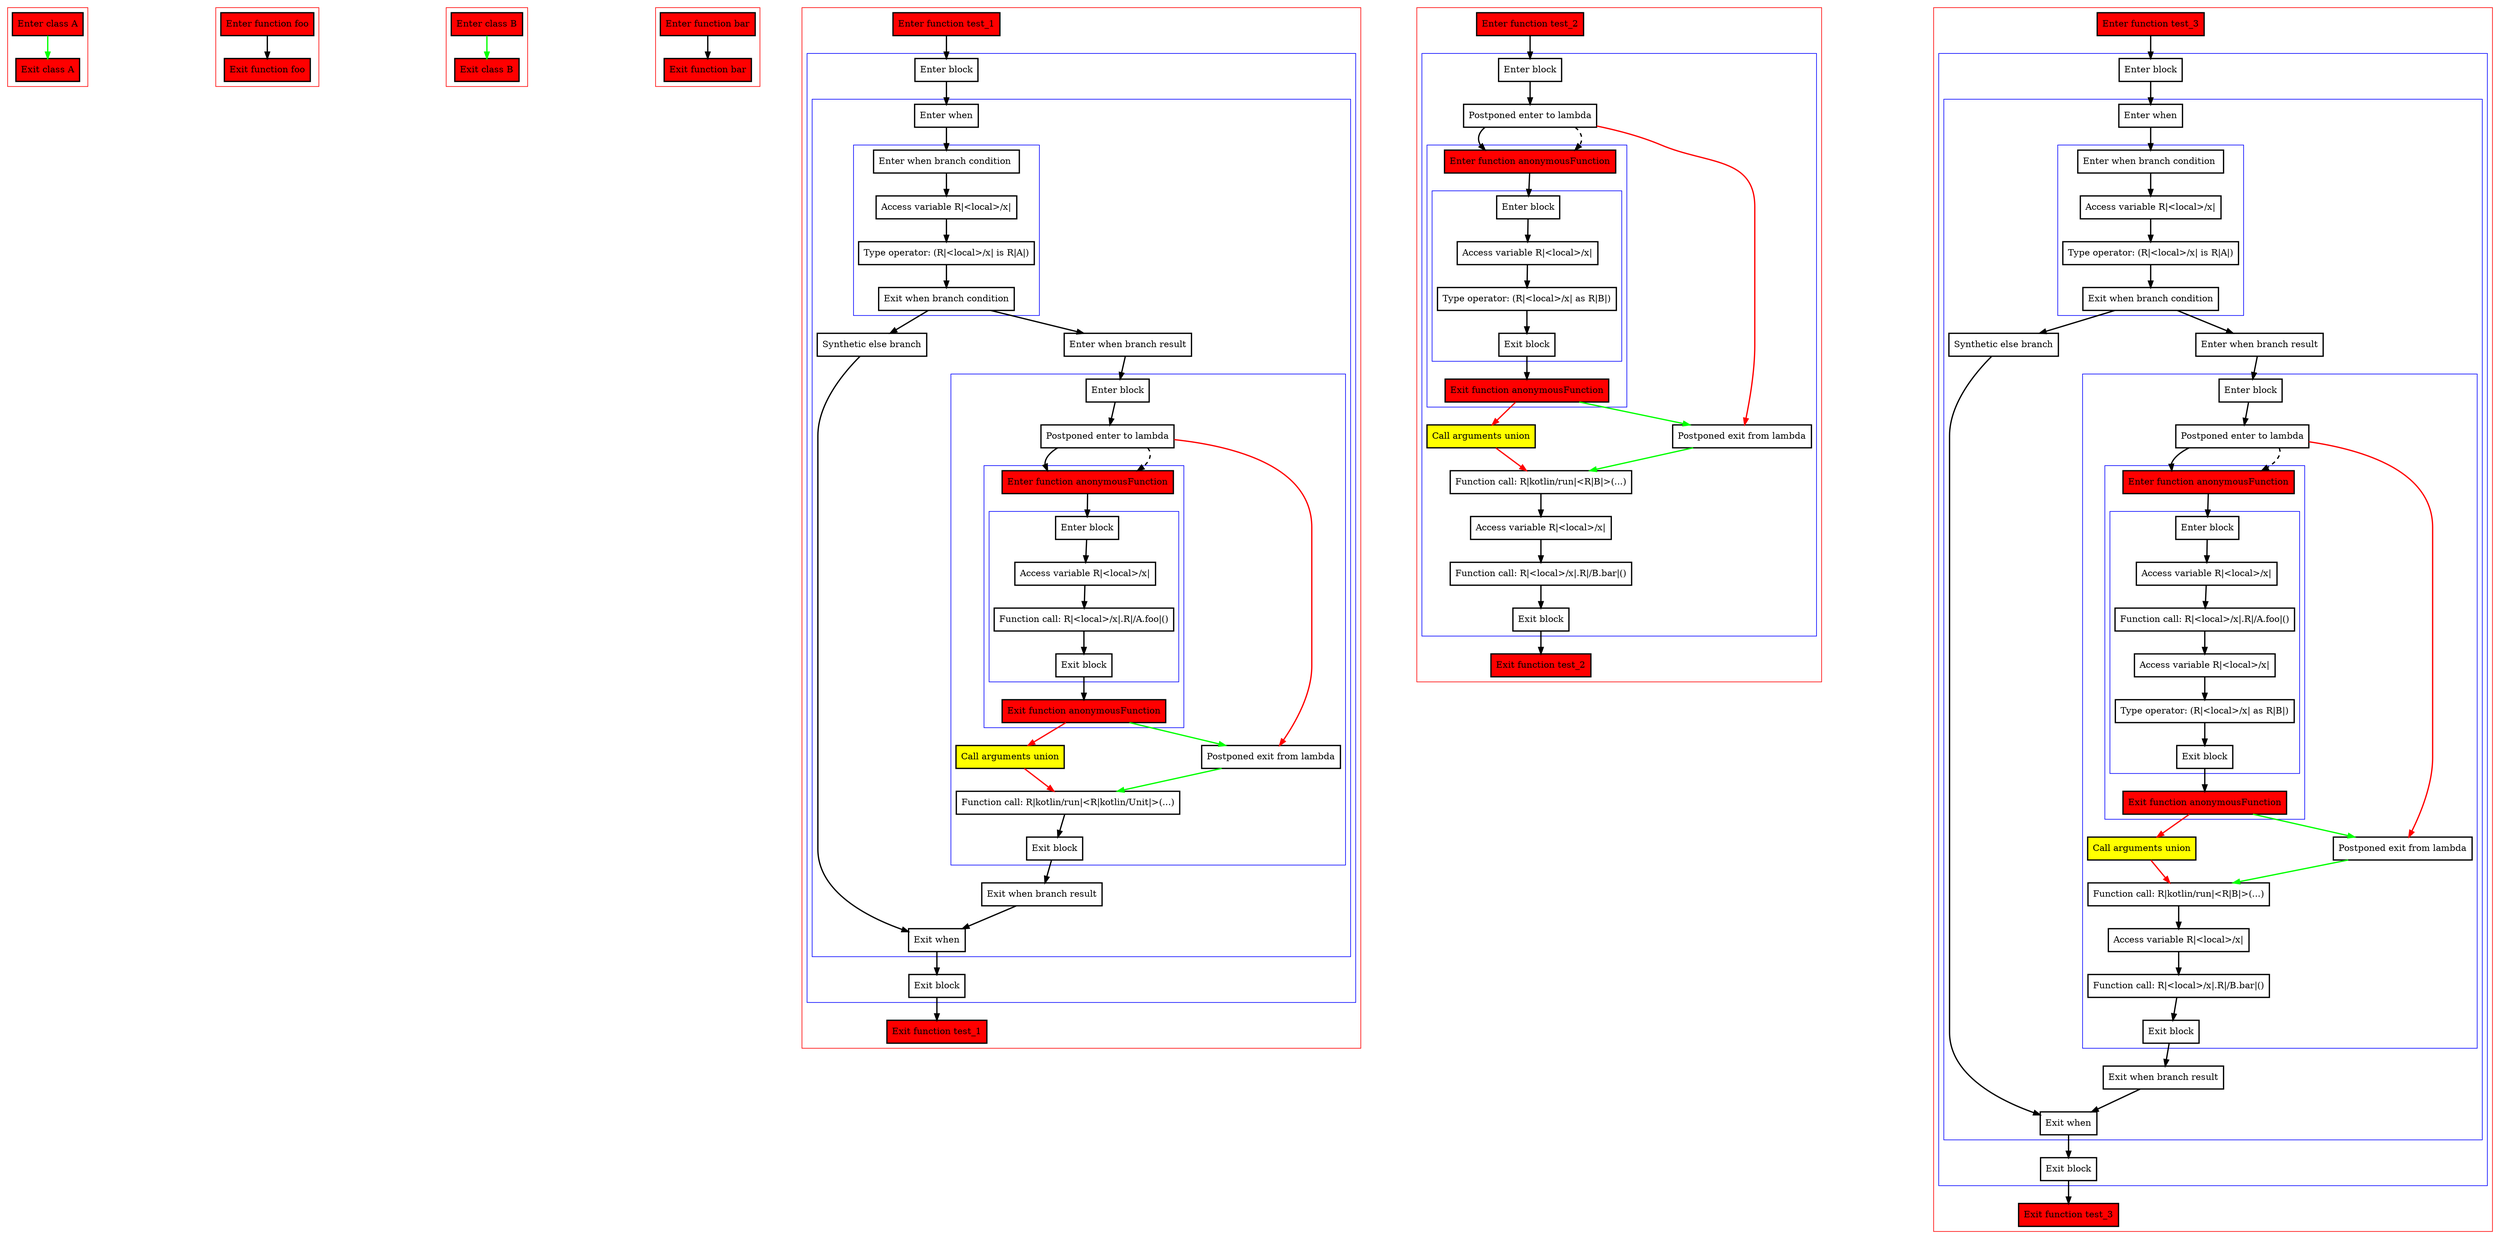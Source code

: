 digraph inPlaceLambdas_kt {
    graph [nodesep=3]
    node [shape=box penwidth=2]
    edge [penwidth=2]

    subgraph cluster_0 {
        color=red
        0 [label="Enter class A" style="filled" fillcolor=red];
        1 [label="Exit class A" style="filled" fillcolor=red];
    }
    0 -> {1} [color=green];

    subgraph cluster_1 {
        color=red
        2 [label="Enter function foo" style="filled" fillcolor=red];
        3 [label="Exit function foo" style="filled" fillcolor=red];
    }
    2 -> {3};

    subgraph cluster_2 {
        color=red
        4 [label="Enter class B" style="filled" fillcolor=red];
        5 [label="Exit class B" style="filled" fillcolor=red];
    }
    4 -> {5} [color=green];

    subgraph cluster_3 {
        color=red
        6 [label="Enter function bar" style="filled" fillcolor=red];
        7 [label="Exit function bar" style="filled" fillcolor=red];
    }
    6 -> {7};

    subgraph cluster_4 {
        color=red
        8 [label="Enter function test_1" style="filled" fillcolor=red];
        subgraph cluster_5 {
            color=blue
            9 [label="Enter block"];
            subgraph cluster_6 {
                color=blue
                10 [label="Enter when"];
                subgraph cluster_7 {
                    color=blue
                    11 [label="Enter when branch condition "];
                    12 [label="Access variable R|<local>/x|"];
                    13 [label="Type operator: (R|<local>/x| is R|A|)"];
                    14 [label="Exit when branch condition"];
                }
                15 [label="Synthetic else branch"];
                16 [label="Enter when branch result"];
                subgraph cluster_8 {
                    color=blue
                    17 [label="Enter block"];
                    18 [label="Postponed enter to lambda"];
                    subgraph cluster_9 {
                        color=blue
                        27 [label="Enter function anonymousFunction" style="filled" fillcolor=red];
                        subgraph cluster_10 {
                            color=blue
                            28 [label="Enter block"];
                            29 [label="Access variable R|<local>/x|"];
                            30 [label="Function call: R|<local>/x|.R|/A.foo|()"];
                            31 [label="Exit block"];
                        }
                        32 [label="Exit function anonymousFunction" style="filled" fillcolor=red];
                    }
                    19 [label="Call arguments union" style="filled" fillcolor=yellow];
                    20 [label="Postponed exit from lambda"];
                    21 [label="Function call: R|kotlin/run|<R|kotlin/Unit|>(...)"];
                    22 [label="Exit block"];
                }
                23 [label="Exit when branch result"];
                24 [label="Exit when"];
            }
            25 [label="Exit block"];
        }
        26 [label="Exit function test_1" style="filled" fillcolor=red];
    }
    8 -> {9};
    9 -> {10};
    10 -> {11};
    11 -> {12};
    12 -> {13};
    13 -> {14};
    14 -> {16 15};
    15 -> {24};
    16 -> {17};
    17 -> {18};
    18 -> {27};
    18 -> {20} [color=red];
    18 -> {27} [style=dashed];
    19 -> {21} [color=red];
    20 -> {21} [color=green];
    21 -> {22};
    22 -> {23};
    23 -> {24};
    24 -> {25};
    25 -> {26};
    27 -> {28};
    28 -> {29};
    29 -> {30};
    30 -> {31};
    31 -> {32};
    32 -> {19} [color=red];
    32 -> {20} [color=green];

    subgraph cluster_11 {
        color=red
        33 [label="Enter function test_2" style="filled" fillcolor=red];
        subgraph cluster_12 {
            color=blue
            34 [label="Enter block"];
            35 [label="Postponed enter to lambda"];
            subgraph cluster_13 {
                color=blue
                43 [label="Enter function anonymousFunction" style="filled" fillcolor=red];
                subgraph cluster_14 {
                    color=blue
                    44 [label="Enter block"];
                    45 [label="Access variable R|<local>/x|"];
                    46 [label="Type operator: (R|<local>/x| as R|B|)"];
                    47 [label="Exit block"];
                }
                48 [label="Exit function anonymousFunction" style="filled" fillcolor=red];
            }
            36 [label="Call arguments union" style="filled" fillcolor=yellow];
            37 [label="Postponed exit from lambda"];
            38 [label="Function call: R|kotlin/run|<R|B|>(...)"];
            39 [label="Access variable R|<local>/x|"];
            40 [label="Function call: R|<local>/x|.R|/B.bar|()"];
            41 [label="Exit block"];
        }
        42 [label="Exit function test_2" style="filled" fillcolor=red];
    }
    33 -> {34};
    34 -> {35};
    35 -> {43};
    35 -> {37} [color=red];
    35 -> {43} [style=dashed];
    36 -> {38} [color=red];
    37 -> {38} [color=green];
    38 -> {39};
    39 -> {40};
    40 -> {41};
    41 -> {42};
    43 -> {44};
    44 -> {45};
    45 -> {46};
    46 -> {47};
    47 -> {48};
    48 -> {36} [color=red];
    48 -> {37} [color=green];

    subgraph cluster_15 {
        color=red
        49 [label="Enter function test_3" style="filled" fillcolor=red];
        subgraph cluster_16 {
            color=blue
            50 [label="Enter block"];
            subgraph cluster_17 {
                color=blue
                51 [label="Enter when"];
                subgraph cluster_18 {
                    color=blue
                    52 [label="Enter when branch condition "];
                    53 [label="Access variable R|<local>/x|"];
                    54 [label="Type operator: (R|<local>/x| is R|A|)"];
                    55 [label="Exit when branch condition"];
                }
                56 [label="Synthetic else branch"];
                57 [label="Enter when branch result"];
                subgraph cluster_19 {
                    color=blue
                    58 [label="Enter block"];
                    59 [label="Postponed enter to lambda"];
                    subgraph cluster_20 {
                        color=blue
                        70 [label="Enter function anonymousFunction" style="filled" fillcolor=red];
                        subgraph cluster_21 {
                            color=blue
                            71 [label="Enter block"];
                            72 [label="Access variable R|<local>/x|"];
                            73 [label="Function call: R|<local>/x|.R|/A.foo|()"];
                            74 [label="Access variable R|<local>/x|"];
                            75 [label="Type operator: (R|<local>/x| as R|B|)"];
                            76 [label="Exit block"];
                        }
                        77 [label="Exit function anonymousFunction" style="filled" fillcolor=red];
                    }
                    60 [label="Call arguments union" style="filled" fillcolor=yellow];
                    61 [label="Postponed exit from lambda"];
                    62 [label="Function call: R|kotlin/run|<R|B|>(...)"];
                    63 [label="Access variable R|<local>/x|"];
                    64 [label="Function call: R|<local>/x|.R|/B.bar|()"];
                    65 [label="Exit block"];
                }
                66 [label="Exit when branch result"];
                67 [label="Exit when"];
            }
            68 [label="Exit block"];
        }
        69 [label="Exit function test_3" style="filled" fillcolor=red];
    }
    49 -> {50};
    50 -> {51};
    51 -> {52};
    52 -> {53};
    53 -> {54};
    54 -> {55};
    55 -> {57 56};
    56 -> {67};
    57 -> {58};
    58 -> {59};
    59 -> {70};
    59 -> {61} [color=red];
    59 -> {70} [style=dashed];
    60 -> {62} [color=red];
    61 -> {62} [color=green];
    62 -> {63};
    63 -> {64};
    64 -> {65};
    65 -> {66};
    66 -> {67};
    67 -> {68};
    68 -> {69};
    70 -> {71};
    71 -> {72};
    72 -> {73};
    73 -> {74};
    74 -> {75};
    75 -> {76};
    76 -> {77};
    77 -> {60} [color=red];
    77 -> {61} [color=green];

}
